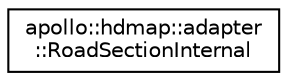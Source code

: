 digraph "Graphical Class Hierarchy"
{
  edge [fontname="Helvetica",fontsize="10",labelfontname="Helvetica",labelfontsize="10"];
  node [fontname="Helvetica",fontsize="10",shape=record];
  rankdir="LR";
  Node0 [label="apollo::hdmap::adapter\l::RoadSectionInternal",height=0.2,width=0.4,color="black", fillcolor="white", style="filled",URL="$structapollo_1_1hdmap_1_1adapter_1_1RoadSectionInternal.html"];
}
